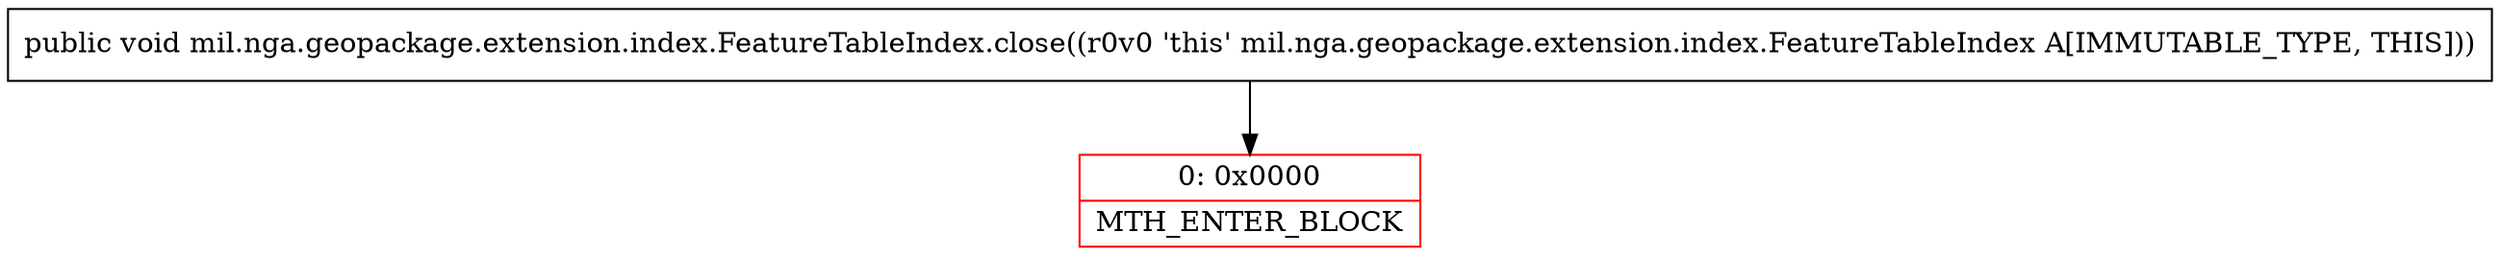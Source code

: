 digraph "CFG formil.nga.geopackage.extension.index.FeatureTableIndex.close()V" {
subgraph cluster_Region_371386394 {
label = "R(0)";
node [shape=record,color=blue];
}
Node_0 [shape=record,color=red,label="{0\:\ 0x0000|MTH_ENTER_BLOCK\l}"];
MethodNode[shape=record,label="{public void mil.nga.geopackage.extension.index.FeatureTableIndex.close((r0v0 'this' mil.nga.geopackage.extension.index.FeatureTableIndex A[IMMUTABLE_TYPE, THIS])) }"];
MethodNode -> Node_0;
}

